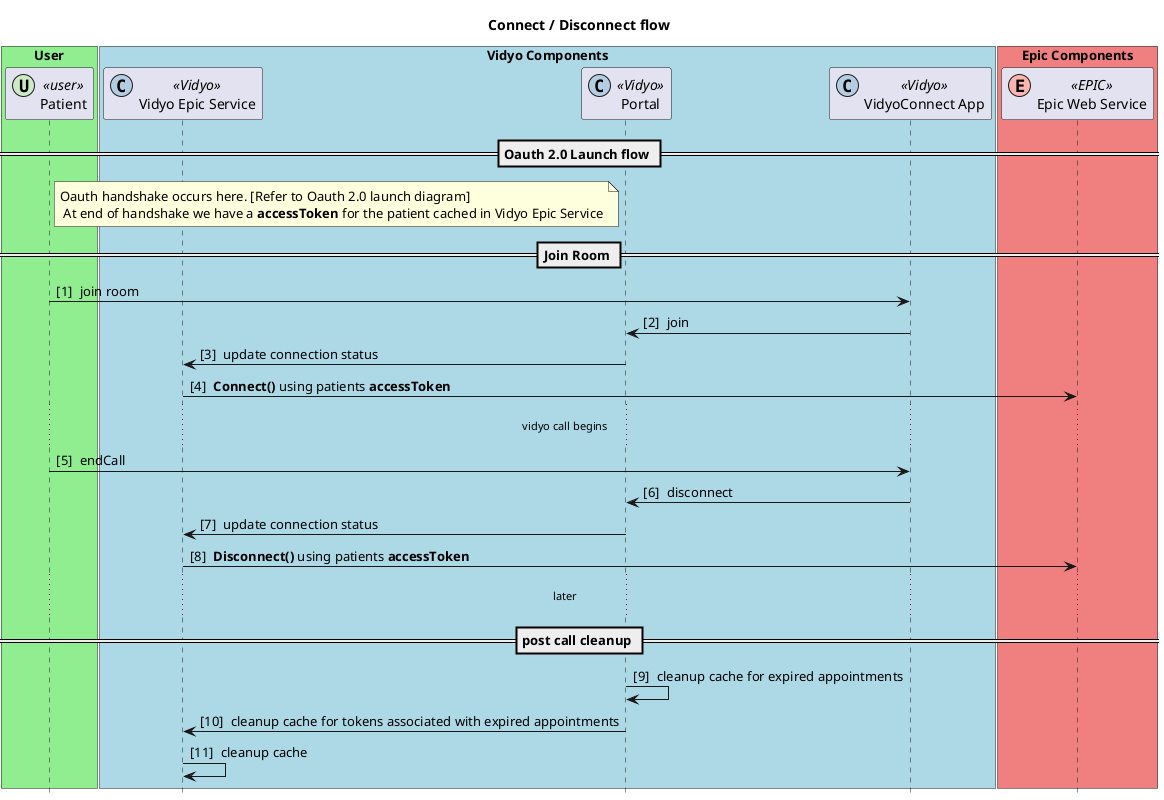 @startuml
title "Connect / Disconnect flow"
hide footbox
hide unlinked
autonumber "[0] "

box "User" #LightGreen
participant "Patient" as Patient << (U, #ccebc5) user >>
participant "Browser" as Browser << (U, #ccebc5) user >>
end box

box "Vidyo Components" #LightBlue
participant "Vidyo Epic Service" as VidyoEpicService << (C, #b3cde3) Vidyo >>
participant "Portal" as Portal << (C, #b3cde3) Vidyo >>
participant "Portal Database/Query Parameter Service" as PortalDB << (C, #b3cde3) Vidyo >>
participant "Event Server" as EventServer << (C, #b3cde3) Vidyo >>
participant "VidyoConnect App" as VidyoConnect << (C, #b3cde3  ) Vidyo >>
end box

box "Epic Components" #LightCoral
participant "Epic" as Epic << (E, #fbb4ae) EPIC >>
participant "Epic Web Service" as EPS << (E, #fbb4ae) EPIC >>
end box

== Oauth 2.0 Launch flow ==
note right Patient: Oauth handshake occurs here. [Refer to Oauth 2.0 launch diagram] \n At end of handshake we have a **accessToken** for the patient cached in Vidyo Epic Service

== Join Room ==
Patient->VidyoConnect: join room
VidyoConnect->Portal : join
Portal->VidyoEpicService : update connection status
VidyoEpicService->EPS: **Connect()** using patients **accessToken** 
... vidyo call begins...
Patient->VidyoConnect: endCall
VidyoConnect->Portal: disconnect
Portal->VidyoEpicService: update connection status
VidyoEpicService->EPS: **Disconnect()** using patients **accessToken** 
... later...
== post call cleanup ==
Portal->Portal : cleanup cache for expired appointments
Portal->VidyoEpicService : cleanup cache for tokens associated with expired appointments
VidyoEpicService->VidyoEpicService: cleanup cache

@enduml

